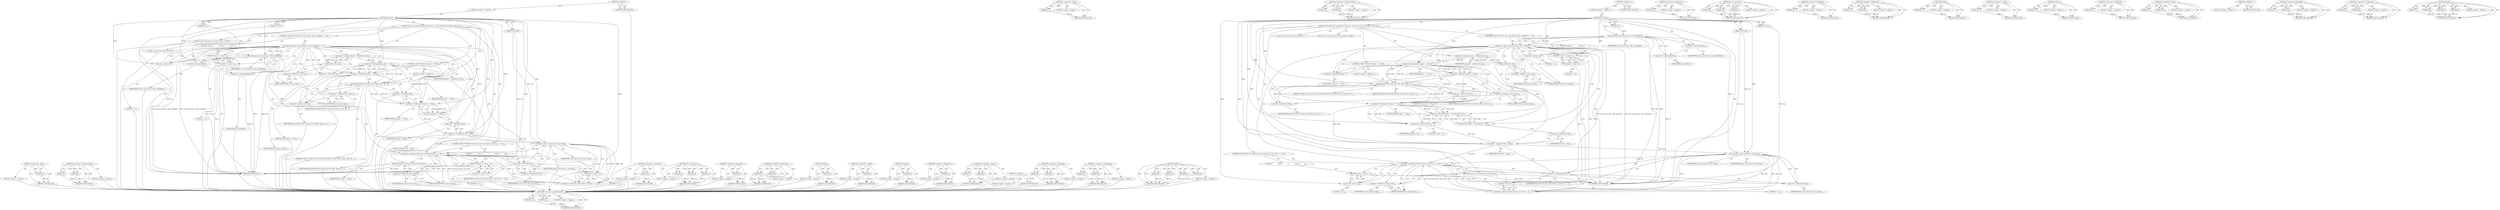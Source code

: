 digraph "printf" {
vulnerable_123 [label=<(METHOD,&lt;operator&gt;.minus)>];
vulnerable_124 [label=<(PARAM,p1)>];
vulnerable_125 [label=<(BLOCK,&lt;empty&gt;,&lt;empty&gt;)>];
vulnerable_126 [label=<(METHOD_RETURN,ANY)>];
vulnerable_145 [label=<(METHOD,&lt;operator&gt;.lessEqualsThan)>];
vulnerable_146 [label=<(PARAM,p1)>];
vulnerable_147 [label=<(PARAM,p2)>];
vulnerable_148 [label=<(BLOCK,&lt;empty&gt;,&lt;empty&gt;)>];
vulnerable_149 [label=<(METHOD_RETURN,ANY)>];
vulnerable_6 [label=<(METHOD,&lt;global&gt;)<SUB>1</SUB>>];
vulnerable_7 [label=<(BLOCK,&lt;empty&gt;,&lt;empty&gt;)<SUB>1</SUB>>];
vulnerable_8 [label=<(METHOD,net_get)<SUB>1</SUB>>];
vulnerable_9 [label=<(PARAM,int s)<SUB>1</SUB>>];
vulnerable_10 [label=<(PARAM,void *arg)<SUB>1</SUB>>];
vulnerable_11 [label=<(PARAM,int *len)<SUB>1</SUB>>];
vulnerable_12 [label=<(BLOCK,{
	struct net_hdr nh;
	int plen;

	if (net_read...,{
	struct net_hdr nh;
	int plen;

	if (net_read...)<SUB>2</SUB>>];
vulnerable_13 [label="<(LOCAL,struct net_hdr nh: net_hdr)<SUB>3</SUB>>"];
vulnerable_14 [label="<(LOCAL,int plen: int)<SUB>4</SUB>>"];
vulnerable_15 [label=<(CONTROL_STRUCTURE,IF,if (net_read_exact(s, &amp;nh, sizeof(nh)) == -1))<SUB>6</SUB>>];
vulnerable_16 [label=<(&lt;operator&gt;.equals,net_read_exact(s, &amp;nh, sizeof(nh)) == -1)<SUB>6</SUB>>];
vulnerable_17 [label=<(net_read_exact,net_read_exact(s, &amp;nh, sizeof(nh)))<SUB>6</SUB>>];
vulnerable_18 [label=<(IDENTIFIER,s,net_read_exact(s, &amp;nh, sizeof(nh)))<SUB>6</SUB>>];
vulnerable_19 [label=<(&lt;operator&gt;.addressOf,&amp;nh)<SUB>6</SUB>>];
vulnerable_20 [label=<(IDENTIFIER,nh,net_read_exact(s, &amp;nh, sizeof(nh)))<SUB>6</SUB>>];
vulnerable_21 [label=<(&lt;operator&gt;.sizeOf,sizeof(nh))<SUB>6</SUB>>];
vulnerable_22 [label=<(IDENTIFIER,nh,sizeof(nh))<SUB>6</SUB>>];
vulnerable_23 [label=<(&lt;operator&gt;.minus,-1)<SUB>6</SUB>>];
vulnerable_24 [label=<(LITERAL,1,-1)<SUB>6</SUB>>];
vulnerable_25 [label=<(BLOCK,{
		return -1;
        },{
		return -1;
        })<SUB>7</SUB>>];
vulnerable_26 [label=<(RETURN,return -1;,return -1;)<SUB>8</SUB>>];
vulnerable_27 [label=<(&lt;operator&gt;.minus,-1)<SUB>8</SUB>>];
vulnerable_28 [label=<(LITERAL,1,-1)<SUB>8</SUB>>];
vulnerable_29 [label=<(&lt;operator&gt;.assignment,plen = ntohl(nh.nh_len))<SUB>11</SUB>>];
vulnerable_30 [label=<(IDENTIFIER,plen,plen = ntohl(nh.nh_len))<SUB>11</SUB>>];
vulnerable_31 [label=<(ntohl,ntohl(nh.nh_len))<SUB>11</SUB>>];
vulnerable_32 [label=<(&lt;operator&gt;.fieldAccess,nh.nh_len)<SUB>11</SUB>>];
vulnerable_33 [label=<(IDENTIFIER,nh,ntohl(nh.nh_len))<SUB>11</SUB>>];
vulnerable_34 [label=<(FIELD_IDENTIFIER,nh_len,nh_len)<SUB>11</SUB>>];
vulnerable_35 [label=<(CONTROL_STRUCTURE,IF,if (!(plen &lt;= *len)))<SUB>12</SUB>>];
vulnerable_36 [label=<(&lt;operator&gt;.logicalNot,!(plen &lt;= *len))<SUB>12</SUB>>];
vulnerable_37 [label=<(&lt;operator&gt;.lessEqualsThan,plen &lt;= *len)<SUB>12</SUB>>];
vulnerable_38 [label=<(IDENTIFIER,plen,plen &lt;= *len)<SUB>12</SUB>>];
vulnerable_39 [label=<(&lt;operator&gt;.indirection,*len)<SUB>12</SUB>>];
vulnerable_40 [label=<(IDENTIFIER,len,plen &lt;= *len)<SUB>12</SUB>>];
vulnerable_41 [label=<(BLOCK,&lt;empty&gt;,&lt;empty&gt;)<SUB>13</SUB>>];
vulnerable_42 [label=<(printf,printf(&quot;PLEN %d type %d len %d\n&quot;,
 			plen, nh...)<SUB>13</SUB>>];
vulnerable_43 [label=<(LITERAL,&quot;PLEN %d type %d len %d\n&quot;,printf(&quot;PLEN %d type %d len %d\n&quot;,
 			plen, nh...)<SUB>13</SUB>>];
vulnerable_44 [label=<(IDENTIFIER,plen,printf(&quot;PLEN %d type %d len %d\n&quot;,
 			plen, nh...)<SUB>14</SUB>>];
vulnerable_45 [label=<(&lt;operator&gt;.fieldAccess,nh.nh_type)<SUB>14</SUB>>];
vulnerable_46 [label=<(IDENTIFIER,nh,printf(&quot;PLEN %d type %d len %d\n&quot;,
 			plen, nh...)<SUB>14</SUB>>];
vulnerable_47 [label=<(FIELD_IDENTIFIER,nh_type,nh_type)<SUB>14</SUB>>];
vulnerable_48 [label=<(&lt;operator&gt;.indirection,*len)<SUB>14</SUB>>];
vulnerable_49 [label=<(IDENTIFIER,len,printf(&quot;PLEN %d type %d len %d\n&quot;,
 			plen, nh...)<SUB>14</SUB>>];
vulnerable_50 [label=<(assert,assert(plen &lt;= *len))<SUB>15</SUB>>];
vulnerable_51 [label=<(&lt;operator&gt;.lessEqualsThan,plen &lt;= *len)<SUB>15</SUB>>];
vulnerable_52 [label=<(IDENTIFIER,plen,plen &lt;= *len)<SUB>15</SUB>>];
vulnerable_53 [label=<(&lt;operator&gt;.indirection,*len)<SUB>15</SUB>>];
vulnerable_54 [label=<(IDENTIFIER,len,plen &lt;= *len)<SUB>15</SUB>>];
vulnerable_55 [label=<(&lt;operator&gt;.assignment,*len = plen)<SUB>17</SUB>>];
vulnerable_56 [label=<(&lt;operator&gt;.indirection,*len)<SUB>17</SUB>>];
vulnerable_57 [label=<(IDENTIFIER,len,*len = plen)<SUB>17</SUB>>];
vulnerable_58 [label=<(IDENTIFIER,plen,*len = plen)<SUB>17</SUB>>];
vulnerable_59 [label=<(CONTROL_STRUCTURE,IF,if ((*len) &amp;&amp; (net_read_exact(s, arg, *len) == -1)))<SUB>18</SUB>>];
vulnerable_60 [label=<(&lt;operator&gt;.logicalAnd,(*len) &amp;&amp; (net_read_exact(s, arg, *len) == -1))<SUB>18</SUB>>];
vulnerable_61 [label=<(&lt;operator&gt;.indirection,*len)<SUB>18</SUB>>];
vulnerable_62 [label=<(IDENTIFIER,len,(*len) &amp;&amp; (net_read_exact(s, arg, *len) == -1))<SUB>18</SUB>>];
vulnerable_63 [label=<(&lt;operator&gt;.equals,net_read_exact(s, arg, *len) == -1)<SUB>18</SUB>>];
vulnerable_64 [label=<(net_read_exact,net_read_exact(s, arg, *len))<SUB>18</SUB>>];
vulnerable_65 [label=<(IDENTIFIER,s,net_read_exact(s, arg, *len))<SUB>18</SUB>>];
vulnerable_66 [label=<(IDENTIFIER,arg,net_read_exact(s, arg, *len))<SUB>18</SUB>>];
vulnerable_67 [label=<(&lt;operator&gt;.indirection,*len)<SUB>18</SUB>>];
vulnerable_68 [label=<(IDENTIFIER,len,net_read_exact(s, arg, *len))<SUB>18</SUB>>];
vulnerable_69 [label=<(&lt;operator&gt;.minus,-1)<SUB>18</SUB>>];
vulnerable_70 [label=<(LITERAL,1,-1)<SUB>18</SUB>>];
vulnerable_71 [label=<(BLOCK,{
            return -1;
        },{
            return -1;
        })<SUB>19</SUB>>];
vulnerable_72 [label=<(RETURN,return -1;,return -1;)<SUB>20</SUB>>];
vulnerable_73 [label=<(&lt;operator&gt;.minus,-1)<SUB>20</SUB>>];
vulnerable_74 [label=<(LITERAL,1,-1)<SUB>20</SUB>>];
vulnerable_75 [label=<(RETURN,return nh.nh_type;,return nh.nh_type;)<SUB>23</SUB>>];
vulnerable_76 [label=<(&lt;operator&gt;.fieldAccess,nh.nh_type)<SUB>23</SUB>>];
vulnerable_77 [label=<(IDENTIFIER,nh,return nh.nh_type;)<SUB>23</SUB>>];
vulnerable_78 [label=<(FIELD_IDENTIFIER,nh_type,nh_type)<SUB>23</SUB>>];
vulnerable_79 [label=<(METHOD_RETURN,int)<SUB>1</SUB>>];
vulnerable_81 [label=<(METHOD_RETURN,ANY)<SUB>1</SUB>>];
vulnerable_150 [label=<(METHOD,&lt;operator&gt;.indirection)>];
vulnerable_151 [label=<(PARAM,p1)>];
vulnerable_152 [label=<(BLOCK,&lt;empty&gt;,&lt;empty&gt;)>];
vulnerable_153 [label=<(METHOD_RETURN,ANY)>];
vulnerable_109 [label=<(METHOD,net_read_exact)>];
vulnerable_110 [label=<(PARAM,p1)>];
vulnerable_111 [label=<(PARAM,p2)>];
vulnerable_112 [label=<(PARAM,p3)>];
vulnerable_113 [label=<(BLOCK,&lt;empty&gt;,&lt;empty&gt;)>];
vulnerable_114 [label=<(METHOD_RETURN,ANY)>];
vulnerable_141 [label=<(METHOD,&lt;operator&gt;.logicalNot)>];
vulnerable_142 [label=<(PARAM,p1)>];
vulnerable_143 [label=<(BLOCK,&lt;empty&gt;,&lt;empty&gt;)>];
vulnerable_144 [label=<(METHOD_RETURN,ANY)>];
vulnerable_136 [label=<(METHOD,&lt;operator&gt;.fieldAccess)>];
vulnerable_137 [label=<(PARAM,p1)>];
vulnerable_138 [label=<(PARAM,p2)>];
vulnerable_139 [label=<(BLOCK,&lt;empty&gt;,&lt;empty&gt;)>];
vulnerable_140 [label=<(METHOD_RETURN,ANY)>];
vulnerable_132 [label=<(METHOD,ntohl)>];
vulnerable_133 [label=<(PARAM,p1)>];
vulnerable_134 [label=<(BLOCK,&lt;empty&gt;,&lt;empty&gt;)>];
vulnerable_135 [label=<(METHOD_RETURN,ANY)>];
vulnerable_119 [label=<(METHOD,&lt;operator&gt;.sizeOf)>];
vulnerable_120 [label=<(PARAM,p1)>];
vulnerable_121 [label=<(BLOCK,&lt;empty&gt;,&lt;empty&gt;)>];
vulnerable_122 [label=<(METHOD_RETURN,ANY)>];
vulnerable_161 [label=<(METHOD,assert)>];
vulnerable_162 [label=<(PARAM,p1)>];
vulnerable_163 [label=<(BLOCK,&lt;empty&gt;,&lt;empty&gt;)>];
vulnerable_164 [label=<(METHOD_RETURN,ANY)>];
vulnerable_115 [label=<(METHOD,&lt;operator&gt;.addressOf)>];
vulnerable_116 [label=<(PARAM,p1)>];
vulnerable_117 [label=<(BLOCK,&lt;empty&gt;,&lt;empty&gt;)>];
vulnerable_118 [label=<(METHOD_RETURN,ANY)>];
vulnerable_104 [label=<(METHOD,&lt;operator&gt;.equals)>];
vulnerable_105 [label=<(PARAM,p1)>];
vulnerable_106 [label=<(PARAM,p2)>];
vulnerable_107 [label=<(BLOCK,&lt;empty&gt;,&lt;empty&gt;)>];
vulnerable_108 [label=<(METHOD_RETURN,ANY)>];
vulnerable_98 [label=<(METHOD,&lt;global&gt;)<SUB>1</SUB>>];
vulnerable_99 [label=<(BLOCK,&lt;empty&gt;,&lt;empty&gt;)>];
vulnerable_100 [label=<(METHOD_RETURN,ANY)>];
vulnerable_165 [label=<(METHOD,&lt;operator&gt;.logicalAnd)>];
vulnerable_166 [label=<(PARAM,p1)>];
vulnerable_167 [label=<(PARAM,p2)>];
vulnerable_168 [label=<(BLOCK,&lt;empty&gt;,&lt;empty&gt;)>];
vulnerable_169 [label=<(METHOD_RETURN,ANY)>];
vulnerable_127 [label=<(METHOD,&lt;operator&gt;.assignment)>];
vulnerable_128 [label=<(PARAM,p1)>];
vulnerable_129 [label=<(PARAM,p2)>];
vulnerable_130 [label=<(BLOCK,&lt;empty&gt;,&lt;empty&gt;)>];
vulnerable_131 [label=<(METHOD_RETURN,ANY)>];
vulnerable_154 [label=<(METHOD,printf)>];
vulnerable_155 [label=<(PARAM,p1)>];
vulnerable_156 [label=<(PARAM,p2)>];
vulnerable_157 [label=<(PARAM,p3)>];
vulnerable_158 [label=<(PARAM,p4)>];
vulnerable_159 [label=<(BLOCK,&lt;empty&gt;,&lt;empty&gt;)>];
vulnerable_160 [label=<(METHOD_RETURN,ANY)>];
fixed_174 [label=<(METHOD,&lt;operator&gt;.greaterThan)>];
fixed_175 [label=<(PARAM,p1)>];
fixed_176 [label=<(PARAM,p2)>];
fixed_177 [label=<(BLOCK,&lt;empty&gt;,&lt;empty&gt;)>];
fixed_178 [label=<(METHOD_RETURN,ANY)>];
fixed_127 [label=<(METHOD,&lt;operator&gt;.minus)>];
fixed_128 [label=<(PARAM,p1)>];
fixed_129 [label=<(BLOCK,&lt;empty&gt;,&lt;empty&gt;)>];
fixed_130 [label=<(METHOD_RETURN,ANY)>];
fixed_149 [label=<(METHOD,&lt;operator&gt;.lessEqualsThan)>];
fixed_150 [label=<(PARAM,p1)>];
fixed_151 [label=<(PARAM,p2)>];
fixed_152 [label=<(BLOCK,&lt;empty&gt;,&lt;empty&gt;)>];
fixed_153 [label=<(METHOD_RETURN,ANY)>];
fixed_6 [label=<(METHOD,&lt;global&gt;)<SUB>1</SUB>>];
fixed_7 [label=<(BLOCK,&lt;empty&gt;,&lt;empty&gt;)<SUB>1</SUB>>];
fixed_8 [label=<(METHOD,net_get)<SUB>1</SUB>>];
fixed_9 [label=<(PARAM,int s)<SUB>1</SUB>>];
fixed_10 [label=<(PARAM,void *arg)<SUB>1</SUB>>];
fixed_11 [label=<(PARAM,int *len)<SUB>1</SUB>>];
fixed_12 [label=<(BLOCK,{
	struct net_hdr nh;
	int plen;

	if (net_read...,{
	struct net_hdr nh;
	int plen;

	if (net_read...)<SUB>2</SUB>>];
fixed_13 [label="<(LOCAL,struct net_hdr nh: net_hdr)<SUB>3</SUB>>"];
fixed_14 [label="<(LOCAL,int plen: int)<SUB>4</SUB>>"];
fixed_15 [label=<(CONTROL_STRUCTURE,IF,if (net_read_exact(s, &amp;nh, sizeof(nh)) == -1))<SUB>6</SUB>>];
fixed_16 [label=<(&lt;operator&gt;.equals,net_read_exact(s, &amp;nh, sizeof(nh)) == -1)<SUB>6</SUB>>];
fixed_17 [label=<(net_read_exact,net_read_exact(s, &amp;nh, sizeof(nh)))<SUB>6</SUB>>];
fixed_18 [label=<(IDENTIFIER,s,net_read_exact(s, &amp;nh, sizeof(nh)))<SUB>6</SUB>>];
fixed_19 [label=<(&lt;operator&gt;.addressOf,&amp;nh)<SUB>6</SUB>>];
fixed_20 [label=<(IDENTIFIER,nh,net_read_exact(s, &amp;nh, sizeof(nh)))<SUB>6</SUB>>];
fixed_21 [label=<(&lt;operator&gt;.sizeOf,sizeof(nh))<SUB>6</SUB>>];
fixed_22 [label=<(IDENTIFIER,nh,sizeof(nh))<SUB>6</SUB>>];
fixed_23 [label=<(&lt;operator&gt;.minus,-1)<SUB>6</SUB>>];
fixed_24 [label=<(LITERAL,1,-1)<SUB>6</SUB>>];
fixed_25 [label=<(BLOCK,{
		return -1;
        },{
		return -1;
        })<SUB>7</SUB>>];
fixed_26 [label=<(RETURN,return -1;,return -1;)<SUB>8</SUB>>];
fixed_27 [label=<(&lt;operator&gt;.minus,-1)<SUB>8</SUB>>];
fixed_28 [label=<(LITERAL,1,-1)<SUB>8</SUB>>];
fixed_29 [label=<(&lt;operator&gt;.assignment,plen = ntohl(nh.nh_len))<SUB>11</SUB>>];
fixed_30 [label=<(IDENTIFIER,plen,plen = ntohl(nh.nh_len))<SUB>11</SUB>>];
fixed_31 [label=<(ntohl,ntohl(nh.nh_len))<SUB>11</SUB>>];
fixed_32 [label=<(&lt;operator&gt;.fieldAccess,nh.nh_len)<SUB>11</SUB>>];
fixed_33 [label=<(IDENTIFIER,nh,ntohl(nh.nh_len))<SUB>11</SUB>>];
fixed_34 [label=<(FIELD_IDENTIFIER,nh_len,nh_len)<SUB>11</SUB>>];
fixed_35 [label=<(CONTROL_STRUCTURE,IF,if (!(plen &lt;= *len)))<SUB>12</SUB>>];
fixed_36 [label=<(&lt;operator&gt;.logicalNot,!(plen &lt;= *len))<SUB>12</SUB>>];
fixed_37 [label=<(&lt;operator&gt;.lessEqualsThan,plen &lt;= *len)<SUB>12</SUB>>];
fixed_38 [label=<(IDENTIFIER,plen,plen &lt;= *len)<SUB>12</SUB>>];
fixed_39 [label=<(&lt;operator&gt;.indirection,*len)<SUB>12</SUB>>];
fixed_40 [label=<(IDENTIFIER,len,plen &lt;= *len)<SUB>12</SUB>>];
fixed_41 [label=<(BLOCK,&lt;empty&gt;,&lt;empty&gt;)<SUB>13</SUB>>];
fixed_42 [label=<(printf,printf(&quot;PLEN %d type %d len %d\n&quot;,
 			plen, nh...)<SUB>13</SUB>>];
fixed_43 [label=<(LITERAL,&quot;PLEN %d type %d len %d\n&quot;,printf(&quot;PLEN %d type %d len %d\n&quot;,
 			plen, nh...)<SUB>13</SUB>>];
fixed_44 [label=<(IDENTIFIER,plen,printf(&quot;PLEN %d type %d len %d\n&quot;,
 			plen, nh...)<SUB>14</SUB>>];
fixed_45 [label=<(&lt;operator&gt;.fieldAccess,nh.nh_type)<SUB>14</SUB>>];
fixed_46 [label=<(IDENTIFIER,nh,printf(&quot;PLEN %d type %d len %d\n&quot;,
 			plen, nh...)<SUB>14</SUB>>];
fixed_47 [label=<(FIELD_IDENTIFIER,nh_type,nh_type)<SUB>14</SUB>>];
fixed_48 [label=<(&lt;operator&gt;.indirection,*len)<SUB>14</SUB>>];
fixed_49 [label=<(IDENTIFIER,len,printf(&quot;PLEN %d type %d len %d\n&quot;,
 			plen, nh...)<SUB>14</SUB>>];
fixed_50 [label=<(assert,assert(plen &lt;= *len &amp;&amp; plen &gt; 0))<SUB>15</SUB>>];
fixed_51 [label=<(&lt;operator&gt;.logicalAnd,plen &lt;= *len &amp;&amp; plen &gt; 0)<SUB>15</SUB>>];
fixed_52 [label=<(&lt;operator&gt;.lessEqualsThan,plen &lt;= *len)<SUB>15</SUB>>];
fixed_53 [label=<(IDENTIFIER,plen,plen &lt;= *len)<SUB>15</SUB>>];
fixed_54 [label=<(&lt;operator&gt;.indirection,*len)<SUB>15</SUB>>];
fixed_55 [label=<(IDENTIFIER,len,plen &lt;= *len)<SUB>15</SUB>>];
fixed_56 [label=<(&lt;operator&gt;.greaterThan,plen &gt; 0)<SUB>15</SUB>>];
fixed_57 [label=<(IDENTIFIER,plen,plen &gt; 0)<SUB>15</SUB>>];
fixed_58 [label=<(LITERAL,0,plen &gt; 0)<SUB>15</SUB>>];
fixed_59 [label=<(&lt;operator&gt;.assignment,*len = plen)<SUB>17</SUB>>];
fixed_60 [label=<(&lt;operator&gt;.indirection,*len)<SUB>17</SUB>>];
fixed_61 [label=<(IDENTIFIER,len,*len = plen)<SUB>17</SUB>>];
fixed_62 [label=<(IDENTIFIER,plen,*len = plen)<SUB>17</SUB>>];
fixed_63 [label=<(CONTROL_STRUCTURE,IF,if ((*len) &amp;&amp; (net_read_exact(s, arg, *len) == -1)))<SUB>18</SUB>>];
fixed_64 [label=<(&lt;operator&gt;.logicalAnd,(*len) &amp;&amp; (net_read_exact(s, arg, *len) == -1))<SUB>18</SUB>>];
fixed_65 [label=<(&lt;operator&gt;.indirection,*len)<SUB>18</SUB>>];
fixed_66 [label=<(IDENTIFIER,len,(*len) &amp;&amp; (net_read_exact(s, arg, *len) == -1))<SUB>18</SUB>>];
fixed_67 [label=<(&lt;operator&gt;.equals,net_read_exact(s, arg, *len) == -1)<SUB>18</SUB>>];
fixed_68 [label=<(net_read_exact,net_read_exact(s, arg, *len))<SUB>18</SUB>>];
fixed_69 [label=<(IDENTIFIER,s,net_read_exact(s, arg, *len))<SUB>18</SUB>>];
fixed_70 [label=<(IDENTIFIER,arg,net_read_exact(s, arg, *len))<SUB>18</SUB>>];
fixed_71 [label=<(&lt;operator&gt;.indirection,*len)<SUB>18</SUB>>];
fixed_72 [label=<(IDENTIFIER,len,net_read_exact(s, arg, *len))<SUB>18</SUB>>];
fixed_73 [label=<(&lt;operator&gt;.minus,-1)<SUB>18</SUB>>];
fixed_74 [label=<(LITERAL,1,-1)<SUB>18</SUB>>];
fixed_75 [label=<(BLOCK,{
            return -1;
        },{
            return -1;
        })<SUB>19</SUB>>];
fixed_76 [label=<(RETURN,return -1;,return -1;)<SUB>20</SUB>>];
fixed_77 [label=<(&lt;operator&gt;.minus,-1)<SUB>20</SUB>>];
fixed_78 [label=<(LITERAL,1,-1)<SUB>20</SUB>>];
fixed_79 [label=<(RETURN,return nh.nh_type;,return nh.nh_type;)<SUB>23</SUB>>];
fixed_80 [label=<(&lt;operator&gt;.fieldAccess,nh.nh_type)<SUB>23</SUB>>];
fixed_81 [label=<(IDENTIFIER,nh,return nh.nh_type;)<SUB>23</SUB>>];
fixed_82 [label=<(FIELD_IDENTIFIER,nh_type,nh_type)<SUB>23</SUB>>];
fixed_83 [label=<(METHOD_RETURN,int)<SUB>1</SUB>>];
fixed_85 [label=<(METHOD_RETURN,ANY)<SUB>1</SUB>>];
fixed_154 [label=<(METHOD,&lt;operator&gt;.indirection)>];
fixed_155 [label=<(PARAM,p1)>];
fixed_156 [label=<(BLOCK,&lt;empty&gt;,&lt;empty&gt;)>];
fixed_157 [label=<(METHOD_RETURN,ANY)>];
fixed_113 [label=<(METHOD,net_read_exact)>];
fixed_114 [label=<(PARAM,p1)>];
fixed_115 [label=<(PARAM,p2)>];
fixed_116 [label=<(PARAM,p3)>];
fixed_117 [label=<(BLOCK,&lt;empty&gt;,&lt;empty&gt;)>];
fixed_118 [label=<(METHOD_RETURN,ANY)>];
fixed_145 [label=<(METHOD,&lt;operator&gt;.logicalNot)>];
fixed_146 [label=<(PARAM,p1)>];
fixed_147 [label=<(BLOCK,&lt;empty&gt;,&lt;empty&gt;)>];
fixed_148 [label=<(METHOD_RETURN,ANY)>];
fixed_140 [label=<(METHOD,&lt;operator&gt;.fieldAccess)>];
fixed_141 [label=<(PARAM,p1)>];
fixed_142 [label=<(PARAM,p2)>];
fixed_143 [label=<(BLOCK,&lt;empty&gt;,&lt;empty&gt;)>];
fixed_144 [label=<(METHOD_RETURN,ANY)>];
fixed_136 [label=<(METHOD,ntohl)>];
fixed_137 [label=<(PARAM,p1)>];
fixed_138 [label=<(BLOCK,&lt;empty&gt;,&lt;empty&gt;)>];
fixed_139 [label=<(METHOD_RETURN,ANY)>];
fixed_123 [label=<(METHOD,&lt;operator&gt;.sizeOf)>];
fixed_124 [label=<(PARAM,p1)>];
fixed_125 [label=<(BLOCK,&lt;empty&gt;,&lt;empty&gt;)>];
fixed_126 [label=<(METHOD_RETURN,ANY)>];
fixed_165 [label=<(METHOD,assert)>];
fixed_166 [label=<(PARAM,p1)>];
fixed_167 [label=<(BLOCK,&lt;empty&gt;,&lt;empty&gt;)>];
fixed_168 [label=<(METHOD_RETURN,ANY)>];
fixed_119 [label=<(METHOD,&lt;operator&gt;.addressOf)>];
fixed_120 [label=<(PARAM,p1)>];
fixed_121 [label=<(BLOCK,&lt;empty&gt;,&lt;empty&gt;)>];
fixed_122 [label=<(METHOD_RETURN,ANY)>];
fixed_108 [label=<(METHOD,&lt;operator&gt;.equals)>];
fixed_109 [label=<(PARAM,p1)>];
fixed_110 [label=<(PARAM,p2)>];
fixed_111 [label=<(BLOCK,&lt;empty&gt;,&lt;empty&gt;)>];
fixed_112 [label=<(METHOD_RETURN,ANY)>];
fixed_102 [label=<(METHOD,&lt;global&gt;)<SUB>1</SUB>>];
fixed_103 [label=<(BLOCK,&lt;empty&gt;,&lt;empty&gt;)>];
fixed_104 [label=<(METHOD_RETURN,ANY)>];
fixed_169 [label=<(METHOD,&lt;operator&gt;.logicalAnd)>];
fixed_170 [label=<(PARAM,p1)>];
fixed_171 [label=<(PARAM,p2)>];
fixed_172 [label=<(BLOCK,&lt;empty&gt;,&lt;empty&gt;)>];
fixed_173 [label=<(METHOD_RETURN,ANY)>];
fixed_131 [label=<(METHOD,&lt;operator&gt;.assignment)>];
fixed_132 [label=<(PARAM,p1)>];
fixed_133 [label=<(PARAM,p2)>];
fixed_134 [label=<(BLOCK,&lt;empty&gt;,&lt;empty&gt;)>];
fixed_135 [label=<(METHOD_RETURN,ANY)>];
fixed_158 [label=<(METHOD,printf)>];
fixed_159 [label=<(PARAM,p1)>];
fixed_160 [label=<(PARAM,p2)>];
fixed_161 [label=<(PARAM,p3)>];
fixed_162 [label=<(PARAM,p4)>];
fixed_163 [label=<(BLOCK,&lt;empty&gt;,&lt;empty&gt;)>];
fixed_164 [label=<(METHOD_RETURN,ANY)>];
vulnerable_123 -> vulnerable_124  [key=0, label="AST: "];
vulnerable_123 -> vulnerable_124  [key=1, label="DDG: "];
vulnerable_123 -> vulnerable_125  [key=0, label="AST: "];
vulnerable_123 -> vulnerable_126  [key=0, label="AST: "];
vulnerable_123 -> vulnerable_126  [key=1, label="CFG: "];
vulnerable_124 -> vulnerable_126  [key=0, label="DDG: p1"];
vulnerable_125 -> fixed_174  [key=0];
vulnerable_126 -> fixed_174  [key=0];
vulnerable_145 -> vulnerable_146  [key=0, label="AST: "];
vulnerable_145 -> vulnerable_146  [key=1, label="DDG: "];
vulnerable_145 -> vulnerable_148  [key=0, label="AST: "];
vulnerable_145 -> vulnerable_147  [key=0, label="AST: "];
vulnerable_145 -> vulnerable_147  [key=1, label="DDG: "];
vulnerable_145 -> vulnerable_149  [key=0, label="AST: "];
vulnerable_145 -> vulnerable_149  [key=1, label="CFG: "];
vulnerable_146 -> vulnerable_149  [key=0, label="DDG: p1"];
vulnerable_147 -> vulnerable_149  [key=0, label="DDG: p2"];
vulnerable_148 -> fixed_174  [key=0];
vulnerable_149 -> fixed_174  [key=0];
vulnerable_6 -> vulnerable_7  [key=0, label="AST: "];
vulnerable_6 -> vulnerable_81  [key=0, label="AST: "];
vulnerable_6 -> vulnerable_81  [key=1, label="CFG: "];
vulnerable_7 -> vulnerable_8  [key=0, label="AST: "];
vulnerable_8 -> vulnerable_9  [key=0, label="AST: "];
vulnerable_8 -> vulnerable_9  [key=1, label="DDG: "];
vulnerable_8 -> vulnerable_10  [key=0, label="AST: "];
vulnerable_8 -> vulnerable_10  [key=1, label="DDG: "];
vulnerable_8 -> vulnerable_11  [key=0, label="AST: "];
vulnerable_8 -> vulnerable_11  [key=1, label="DDG: "];
vulnerable_8 -> vulnerable_12  [key=0, label="AST: "];
vulnerable_8 -> vulnerable_79  [key=0, label="AST: "];
vulnerable_8 -> vulnerable_19  [key=0, label="CFG: "];
vulnerable_8 -> vulnerable_55  [key=0, label="DDG: "];
vulnerable_8 -> vulnerable_51  [key=0, label="DDG: "];
vulnerable_8 -> vulnerable_17  [key=0, label="DDG: "];
vulnerable_8 -> vulnerable_23  [key=0, label="DDG: "];
vulnerable_8 -> vulnerable_37  [key=0, label="DDG: "];
vulnerable_8 -> vulnerable_42  [key=0, label="DDG: "];
vulnerable_8 -> vulnerable_27  [key=0, label="DDG: "];
vulnerable_8 -> vulnerable_64  [key=0, label="DDG: "];
vulnerable_8 -> vulnerable_69  [key=0, label="DDG: "];
vulnerable_8 -> vulnerable_73  [key=0, label="DDG: "];
vulnerable_9 -> vulnerable_17  [key=0, label="DDG: s"];
vulnerable_10 -> vulnerable_79  [key=0, label="DDG: arg"];
vulnerable_10 -> vulnerable_64  [key=0, label="DDG: arg"];
vulnerable_11 -> vulnerable_79  [key=0, label="DDG: len"];
vulnerable_12 -> vulnerable_13  [key=0, label="AST: "];
vulnerable_12 -> vulnerable_14  [key=0, label="AST: "];
vulnerable_12 -> vulnerable_15  [key=0, label="AST: "];
vulnerable_12 -> vulnerable_29  [key=0, label="AST: "];
vulnerable_12 -> vulnerable_35  [key=0, label="AST: "];
vulnerable_12 -> vulnerable_50  [key=0, label="AST: "];
vulnerable_12 -> vulnerable_55  [key=0, label="AST: "];
vulnerable_12 -> vulnerable_59  [key=0, label="AST: "];
vulnerable_12 -> vulnerable_75  [key=0, label="AST: "];
vulnerable_13 -> fixed_174  [key=0];
vulnerable_14 -> fixed_174  [key=0];
vulnerable_15 -> vulnerable_16  [key=0, label="AST: "];
vulnerable_15 -> vulnerable_25  [key=0, label="AST: "];
vulnerable_16 -> vulnerable_17  [key=0, label="AST: "];
vulnerable_16 -> vulnerable_23  [key=0, label="AST: "];
vulnerable_16 -> vulnerable_27  [key=0, label="CFG: "];
vulnerable_16 -> vulnerable_27  [key=1, label="CDG: "];
vulnerable_16 -> vulnerable_34  [key=0, label="CFG: "];
vulnerable_16 -> vulnerable_34  [key=1, label="CDG: "];
vulnerable_16 -> vulnerable_79  [key=0, label="DDG: net_read_exact(s, &amp;nh, sizeof(nh))"];
vulnerable_16 -> vulnerable_79  [key=1, label="DDG: net_read_exact(s, &amp;nh, sizeof(nh)) == -1"];
vulnerable_16 -> vulnerable_32  [key=0, label="CDG: "];
vulnerable_16 -> vulnerable_60  [key=0, label="CDG: "];
vulnerable_16 -> vulnerable_26  [key=0, label="CDG: "];
vulnerable_16 -> vulnerable_51  [key=0, label="CDG: "];
vulnerable_16 -> vulnerable_37  [key=0, label="CDG: "];
vulnerable_16 -> vulnerable_56  [key=0, label="CDG: "];
vulnerable_16 -> vulnerable_29  [key=0, label="CDG: "];
vulnerable_16 -> vulnerable_50  [key=0, label="CDG: "];
vulnerable_16 -> vulnerable_61  [key=0, label="CDG: "];
vulnerable_16 -> vulnerable_36  [key=0, label="CDG: "];
vulnerable_16 -> vulnerable_53  [key=0, label="CDG: "];
vulnerable_16 -> vulnerable_55  [key=0, label="CDG: "];
vulnerable_16 -> vulnerable_39  [key=0, label="CDG: "];
vulnerable_16 -> vulnerable_31  [key=0, label="CDG: "];
vulnerable_17 -> vulnerable_18  [key=0, label="AST: "];
vulnerable_17 -> vulnerable_19  [key=0, label="AST: "];
vulnerable_17 -> vulnerable_21  [key=0, label="AST: "];
vulnerable_17 -> vulnerable_23  [key=0, label="CFG: "];
vulnerable_17 -> vulnerable_79  [key=0, label="DDG: s"];
vulnerable_17 -> vulnerable_79  [key=1, label="DDG: &amp;nh"];
vulnerable_17 -> vulnerable_16  [key=0, label="DDG: s"];
vulnerable_17 -> vulnerable_16  [key=1, label="DDG: &amp;nh"];
vulnerable_17 -> vulnerable_64  [key=0, label="DDG: s"];
vulnerable_18 -> fixed_174  [key=0];
vulnerable_19 -> vulnerable_20  [key=0, label="AST: "];
vulnerable_19 -> vulnerable_21  [key=0, label="CFG: "];
vulnerable_20 -> fixed_174  [key=0];
vulnerable_21 -> vulnerable_22  [key=0, label="AST: "];
vulnerable_21 -> vulnerable_17  [key=0, label="CFG: "];
vulnerable_21 -> vulnerable_79  [key=0, label="DDG: nh"];
vulnerable_22 -> fixed_174  [key=0];
vulnerable_23 -> vulnerable_24  [key=0, label="AST: "];
vulnerable_23 -> vulnerable_16  [key=0, label="CFG: "];
vulnerable_23 -> vulnerable_16  [key=1, label="DDG: 1"];
vulnerable_24 -> fixed_174  [key=0];
vulnerable_25 -> vulnerable_26  [key=0, label="AST: "];
vulnerable_26 -> vulnerable_27  [key=0, label="AST: "];
vulnerable_26 -> vulnerable_79  [key=0, label="CFG: "];
vulnerable_26 -> vulnerable_79  [key=1, label="DDG: &lt;RET&gt;"];
vulnerable_27 -> vulnerable_28  [key=0, label="AST: "];
vulnerable_27 -> vulnerable_26  [key=0, label="CFG: "];
vulnerable_27 -> vulnerable_26  [key=1, label="DDG: -1"];
vulnerable_27 -> vulnerable_79  [key=0, label="DDG: -1"];
vulnerable_28 -> fixed_174  [key=0];
vulnerable_29 -> vulnerable_30  [key=0, label="AST: "];
vulnerable_29 -> vulnerable_31  [key=0, label="AST: "];
vulnerable_29 -> vulnerable_39  [key=0, label="CFG: "];
vulnerable_29 -> vulnerable_37  [key=0, label="DDG: plen"];
vulnerable_30 -> fixed_174  [key=0];
vulnerable_31 -> vulnerable_32  [key=0, label="AST: "];
vulnerable_31 -> vulnerable_29  [key=0, label="CFG: "];
vulnerable_31 -> vulnerable_29  [key=1, label="DDG: nh.nh_len"];
vulnerable_32 -> vulnerable_33  [key=0, label="AST: "];
vulnerable_32 -> vulnerable_34  [key=0, label="AST: "];
vulnerable_32 -> vulnerable_31  [key=0, label="CFG: "];
vulnerable_33 -> fixed_174  [key=0];
vulnerable_34 -> vulnerable_32  [key=0, label="CFG: "];
vulnerable_35 -> vulnerable_36  [key=0, label="AST: "];
vulnerable_35 -> vulnerable_41  [key=0, label="AST: "];
vulnerable_36 -> vulnerable_37  [key=0, label="AST: "];
vulnerable_36 -> vulnerable_47  [key=0, label="CFG: "];
vulnerable_36 -> vulnerable_47  [key=1, label="CDG: "];
vulnerable_36 -> vulnerable_53  [key=0, label="CFG: "];
vulnerable_36 -> vulnerable_48  [key=0, label="CDG: "];
vulnerable_36 -> vulnerable_42  [key=0, label="CDG: "];
vulnerable_36 -> vulnerable_45  [key=0, label="CDG: "];
vulnerable_37 -> vulnerable_38  [key=0, label="AST: "];
vulnerable_37 -> vulnerable_39  [key=0, label="AST: "];
vulnerable_37 -> vulnerable_36  [key=0, label="CFG: "];
vulnerable_37 -> vulnerable_36  [key=1, label="DDG: plen"];
vulnerable_37 -> vulnerable_36  [key=2, label="DDG: *len"];
vulnerable_37 -> vulnerable_51  [key=0, label="DDG: plen"];
vulnerable_37 -> vulnerable_51  [key=1, label="DDG: *len"];
vulnerable_37 -> vulnerable_42  [key=0, label="DDG: plen"];
vulnerable_37 -> vulnerable_42  [key=1, label="DDG: *len"];
vulnerable_38 -> fixed_174  [key=0];
vulnerable_39 -> vulnerable_40  [key=0, label="AST: "];
vulnerable_39 -> vulnerable_37  [key=0, label="CFG: "];
vulnerable_40 -> fixed_174  [key=0];
vulnerable_41 -> vulnerable_42  [key=0, label="AST: "];
vulnerable_42 -> vulnerable_43  [key=0, label="AST: "];
vulnerable_42 -> vulnerable_44  [key=0, label="AST: "];
vulnerable_42 -> vulnerable_45  [key=0, label="AST: "];
vulnerable_42 -> vulnerable_48  [key=0, label="AST: "];
vulnerable_42 -> vulnerable_53  [key=0, label="CFG: "];
vulnerable_42 -> vulnerable_51  [key=0, label="DDG: plen"];
vulnerable_42 -> vulnerable_51  [key=1, label="DDG: *len"];
vulnerable_43 -> fixed_174  [key=0];
vulnerable_44 -> fixed_174  [key=0];
vulnerable_45 -> vulnerable_46  [key=0, label="AST: "];
vulnerable_45 -> vulnerable_47  [key=0, label="AST: "];
vulnerable_45 -> vulnerable_48  [key=0, label="CFG: "];
vulnerable_46 -> fixed_174  [key=0];
vulnerable_47 -> vulnerable_45  [key=0, label="CFG: "];
vulnerable_48 -> vulnerable_49  [key=0, label="AST: "];
vulnerable_48 -> vulnerable_42  [key=0, label="CFG: "];
vulnerable_49 -> fixed_174  [key=0];
vulnerable_50 -> vulnerable_51  [key=0, label="AST: "];
vulnerable_50 -> vulnerable_56  [key=0, label="CFG: "];
vulnerable_51 -> vulnerable_52  [key=0, label="AST: "];
vulnerable_51 -> vulnerable_53  [key=0, label="AST: "];
vulnerable_51 -> vulnerable_50  [key=0, label="CFG: "];
vulnerable_51 -> vulnerable_50  [key=1, label="DDG: plen"];
vulnerable_51 -> vulnerable_50  [key=2, label="DDG: *len"];
vulnerable_51 -> vulnerable_55  [key=0, label="DDG: plen"];
vulnerable_52 -> fixed_174  [key=0];
vulnerable_53 -> vulnerable_54  [key=0, label="AST: "];
vulnerable_53 -> vulnerable_51  [key=0, label="CFG: "];
vulnerable_54 -> fixed_174  [key=0];
vulnerable_55 -> vulnerable_56  [key=0, label="AST: "];
vulnerable_55 -> vulnerable_58  [key=0, label="AST: "];
vulnerable_55 -> vulnerable_61  [key=0, label="CFG: "];
vulnerable_55 -> vulnerable_60  [key=0, label="DDG: *len"];
vulnerable_55 -> vulnerable_64  [key=0, label="DDG: *len"];
vulnerable_56 -> vulnerable_57  [key=0, label="AST: "];
vulnerable_56 -> vulnerable_55  [key=0, label="CFG: "];
vulnerable_57 -> fixed_174  [key=0];
vulnerable_58 -> fixed_174  [key=0];
vulnerable_59 -> vulnerable_60  [key=0, label="AST: "];
vulnerable_59 -> vulnerable_71  [key=0, label="AST: "];
vulnerable_60 -> vulnerable_61  [key=0, label="AST: "];
vulnerable_60 -> vulnerable_63  [key=0, label="AST: "];
vulnerable_60 -> vulnerable_73  [key=0, label="CFG: "];
vulnerable_60 -> vulnerable_73  [key=1, label="CDG: "];
vulnerable_60 -> vulnerable_78  [key=0, label="CFG: "];
vulnerable_60 -> vulnerable_78  [key=1, label="CDG: "];
vulnerable_60 -> vulnerable_75  [key=0, label="CDG: "];
vulnerable_60 -> vulnerable_72  [key=0, label="CDG: "];
vulnerable_60 -> vulnerable_76  [key=0, label="CDG: "];
vulnerable_61 -> vulnerable_62  [key=0, label="AST: "];
vulnerable_61 -> vulnerable_60  [key=0, label="CFG: "];
vulnerable_61 -> vulnerable_67  [key=0, label="CFG: "];
vulnerable_61 -> vulnerable_67  [key=1, label="CDG: "];
vulnerable_61 -> vulnerable_64  [key=0, label="CDG: "];
vulnerable_61 -> vulnerable_69  [key=0, label="CDG: "];
vulnerable_61 -> vulnerable_63  [key=0, label="CDG: "];
vulnerable_62 -> fixed_174  [key=0];
vulnerable_63 -> vulnerable_64  [key=0, label="AST: "];
vulnerable_63 -> vulnerable_69  [key=0, label="AST: "];
vulnerable_63 -> vulnerable_60  [key=0, label="CFG: "];
vulnerable_63 -> vulnerable_60  [key=1, label="DDG: net_read_exact(s, arg, *len)"];
vulnerable_63 -> vulnerable_60  [key=2, label="DDG: -1"];
vulnerable_64 -> vulnerable_65  [key=0, label="AST: "];
vulnerable_64 -> vulnerable_66  [key=0, label="AST: "];
vulnerable_64 -> vulnerable_67  [key=0, label="AST: "];
vulnerable_64 -> vulnerable_69  [key=0, label="CFG: "];
vulnerable_64 -> vulnerable_60  [key=0, label="DDG: *len"];
vulnerable_64 -> vulnerable_63  [key=0, label="DDG: s"];
vulnerable_64 -> vulnerable_63  [key=1, label="DDG: arg"];
vulnerable_64 -> vulnerable_63  [key=2, label="DDG: *len"];
vulnerable_65 -> fixed_174  [key=0];
vulnerable_66 -> fixed_174  [key=0];
vulnerable_67 -> vulnerable_68  [key=0, label="AST: "];
vulnerable_67 -> vulnerable_64  [key=0, label="CFG: "];
vulnerable_68 -> fixed_174  [key=0];
vulnerable_69 -> vulnerable_70  [key=0, label="AST: "];
vulnerable_69 -> vulnerable_63  [key=0, label="CFG: "];
vulnerable_69 -> vulnerable_63  [key=1, label="DDG: 1"];
vulnerable_70 -> fixed_174  [key=0];
vulnerable_71 -> vulnerable_72  [key=0, label="AST: "];
vulnerable_72 -> vulnerable_73  [key=0, label="AST: "];
vulnerable_72 -> vulnerable_79  [key=0, label="CFG: "];
vulnerable_72 -> vulnerable_79  [key=1, label="DDG: &lt;RET&gt;"];
vulnerable_73 -> vulnerable_74  [key=0, label="AST: "];
vulnerable_73 -> vulnerable_72  [key=0, label="CFG: "];
vulnerable_73 -> vulnerable_72  [key=1, label="DDG: -1"];
vulnerable_74 -> fixed_174  [key=0];
vulnerable_75 -> vulnerable_76  [key=0, label="AST: "];
vulnerable_75 -> vulnerable_79  [key=0, label="CFG: "];
vulnerable_75 -> vulnerable_79  [key=1, label="DDG: &lt;RET&gt;"];
vulnerable_76 -> vulnerable_77  [key=0, label="AST: "];
vulnerable_76 -> vulnerable_78  [key=0, label="AST: "];
vulnerable_76 -> vulnerable_75  [key=0, label="CFG: "];
vulnerable_77 -> fixed_174  [key=0];
vulnerable_78 -> vulnerable_76  [key=0, label="CFG: "];
vulnerable_79 -> fixed_174  [key=0];
vulnerable_81 -> fixed_174  [key=0];
vulnerable_150 -> vulnerable_151  [key=0, label="AST: "];
vulnerable_150 -> vulnerable_151  [key=1, label="DDG: "];
vulnerable_150 -> vulnerable_152  [key=0, label="AST: "];
vulnerable_150 -> vulnerable_153  [key=0, label="AST: "];
vulnerable_150 -> vulnerable_153  [key=1, label="CFG: "];
vulnerable_151 -> vulnerable_153  [key=0, label="DDG: p1"];
vulnerable_152 -> fixed_174  [key=0];
vulnerable_153 -> fixed_174  [key=0];
vulnerable_109 -> vulnerable_110  [key=0, label="AST: "];
vulnerable_109 -> vulnerable_110  [key=1, label="DDG: "];
vulnerable_109 -> vulnerable_113  [key=0, label="AST: "];
vulnerable_109 -> vulnerable_111  [key=0, label="AST: "];
vulnerable_109 -> vulnerable_111  [key=1, label="DDG: "];
vulnerable_109 -> vulnerable_114  [key=0, label="AST: "];
vulnerable_109 -> vulnerable_114  [key=1, label="CFG: "];
vulnerable_109 -> vulnerable_112  [key=0, label="AST: "];
vulnerable_109 -> vulnerable_112  [key=1, label="DDG: "];
vulnerable_110 -> vulnerable_114  [key=0, label="DDG: p1"];
vulnerable_111 -> vulnerable_114  [key=0, label="DDG: p2"];
vulnerable_112 -> vulnerable_114  [key=0, label="DDG: p3"];
vulnerable_113 -> fixed_174  [key=0];
vulnerable_114 -> fixed_174  [key=0];
vulnerable_141 -> vulnerable_142  [key=0, label="AST: "];
vulnerable_141 -> vulnerable_142  [key=1, label="DDG: "];
vulnerable_141 -> vulnerable_143  [key=0, label="AST: "];
vulnerable_141 -> vulnerable_144  [key=0, label="AST: "];
vulnerable_141 -> vulnerable_144  [key=1, label="CFG: "];
vulnerable_142 -> vulnerable_144  [key=0, label="DDG: p1"];
vulnerable_143 -> fixed_174  [key=0];
vulnerable_144 -> fixed_174  [key=0];
vulnerable_136 -> vulnerable_137  [key=0, label="AST: "];
vulnerable_136 -> vulnerable_137  [key=1, label="DDG: "];
vulnerable_136 -> vulnerable_139  [key=0, label="AST: "];
vulnerable_136 -> vulnerable_138  [key=0, label="AST: "];
vulnerable_136 -> vulnerable_138  [key=1, label="DDG: "];
vulnerable_136 -> vulnerable_140  [key=0, label="AST: "];
vulnerable_136 -> vulnerable_140  [key=1, label="CFG: "];
vulnerable_137 -> vulnerable_140  [key=0, label="DDG: p1"];
vulnerable_138 -> vulnerable_140  [key=0, label="DDG: p2"];
vulnerable_139 -> fixed_174  [key=0];
vulnerable_140 -> fixed_174  [key=0];
vulnerable_132 -> vulnerable_133  [key=0, label="AST: "];
vulnerable_132 -> vulnerable_133  [key=1, label="DDG: "];
vulnerable_132 -> vulnerable_134  [key=0, label="AST: "];
vulnerable_132 -> vulnerable_135  [key=0, label="AST: "];
vulnerable_132 -> vulnerable_135  [key=1, label="CFG: "];
vulnerable_133 -> vulnerable_135  [key=0, label="DDG: p1"];
vulnerable_134 -> fixed_174  [key=0];
vulnerable_135 -> fixed_174  [key=0];
vulnerable_119 -> vulnerable_120  [key=0, label="AST: "];
vulnerable_119 -> vulnerable_120  [key=1, label="DDG: "];
vulnerable_119 -> vulnerable_121  [key=0, label="AST: "];
vulnerable_119 -> vulnerable_122  [key=0, label="AST: "];
vulnerable_119 -> vulnerable_122  [key=1, label="CFG: "];
vulnerable_120 -> vulnerable_122  [key=0, label="DDG: p1"];
vulnerable_121 -> fixed_174  [key=0];
vulnerable_122 -> fixed_174  [key=0];
vulnerable_161 -> vulnerable_162  [key=0, label="AST: "];
vulnerable_161 -> vulnerable_162  [key=1, label="DDG: "];
vulnerable_161 -> vulnerable_163  [key=0, label="AST: "];
vulnerable_161 -> vulnerable_164  [key=0, label="AST: "];
vulnerable_161 -> vulnerable_164  [key=1, label="CFG: "];
vulnerable_162 -> vulnerable_164  [key=0, label="DDG: p1"];
vulnerable_163 -> fixed_174  [key=0];
vulnerable_164 -> fixed_174  [key=0];
vulnerable_115 -> vulnerable_116  [key=0, label="AST: "];
vulnerable_115 -> vulnerable_116  [key=1, label="DDG: "];
vulnerable_115 -> vulnerable_117  [key=0, label="AST: "];
vulnerable_115 -> vulnerable_118  [key=0, label="AST: "];
vulnerable_115 -> vulnerable_118  [key=1, label="CFG: "];
vulnerable_116 -> vulnerable_118  [key=0, label="DDG: p1"];
vulnerable_117 -> fixed_174  [key=0];
vulnerable_118 -> fixed_174  [key=0];
vulnerable_104 -> vulnerable_105  [key=0, label="AST: "];
vulnerable_104 -> vulnerable_105  [key=1, label="DDG: "];
vulnerable_104 -> vulnerable_107  [key=0, label="AST: "];
vulnerable_104 -> vulnerable_106  [key=0, label="AST: "];
vulnerable_104 -> vulnerable_106  [key=1, label="DDG: "];
vulnerable_104 -> vulnerable_108  [key=0, label="AST: "];
vulnerable_104 -> vulnerable_108  [key=1, label="CFG: "];
vulnerable_105 -> vulnerable_108  [key=0, label="DDG: p1"];
vulnerable_106 -> vulnerable_108  [key=0, label="DDG: p2"];
vulnerable_107 -> fixed_174  [key=0];
vulnerable_108 -> fixed_174  [key=0];
vulnerable_98 -> vulnerable_99  [key=0, label="AST: "];
vulnerable_98 -> vulnerable_100  [key=0, label="AST: "];
vulnerable_98 -> vulnerable_100  [key=1, label="CFG: "];
vulnerable_99 -> fixed_174  [key=0];
vulnerable_100 -> fixed_174  [key=0];
vulnerable_165 -> vulnerable_166  [key=0, label="AST: "];
vulnerable_165 -> vulnerable_166  [key=1, label="DDG: "];
vulnerable_165 -> vulnerable_168  [key=0, label="AST: "];
vulnerable_165 -> vulnerable_167  [key=0, label="AST: "];
vulnerable_165 -> vulnerable_167  [key=1, label="DDG: "];
vulnerable_165 -> vulnerable_169  [key=0, label="AST: "];
vulnerable_165 -> vulnerable_169  [key=1, label="CFG: "];
vulnerable_166 -> vulnerable_169  [key=0, label="DDG: p1"];
vulnerable_167 -> vulnerable_169  [key=0, label="DDG: p2"];
vulnerable_168 -> fixed_174  [key=0];
vulnerable_169 -> fixed_174  [key=0];
vulnerable_127 -> vulnerable_128  [key=0, label="AST: "];
vulnerable_127 -> vulnerable_128  [key=1, label="DDG: "];
vulnerable_127 -> vulnerable_130  [key=0, label="AST: "];
vulnerable_127 -> vulnerable_129  [key=0, label="AST: "];
vulnerable_127 -> vulnerable_129  [key=1, label="DDG: "];
vulnerable_127 -> vulnerable_131  [key=0, label="AST: "];
vulnerable_127 -> vulnerable_131  [key=1, label="CFG: "];
vulnerable_128 -> vulnerable_131  [key=0, label="DDG: p1"];
vulnerable_129 -> vulnerable_131  [key=0, label="DDG: p2"];
vulnerable_130 -> fixed_174  [key=0];
vulnerable_131 -> fixed_174  [key=0];
vulnerable_154 -> vulnerable_155  [key=0, label="AST: "];
vulnerable_154 -> vulnerable_155  [key=1, label="DDG: "];
vulnerable_154 -> vulnerable_159  [key=0, label="AST: "];
vulnerable_154 -> vulnerable_156  [key=0, label="AST: "];
vulnerable_154 -> vulnerable_156  [key=1, label="DDG: "];
vulnerable_154 -> vulnerable_160  [key=0, label="AST: "];
vulnerable_154 -> vulnerable_160  [key=1, label="CFG: "];
vulnerable_154 -> vulnerable_157  [key=0, label="AST: "];
vulnerable_154 -> vulnerable_157  [key=1, label="DDG: "];
vulnerable_154 -> vulnerable_158  [key=0, label="AST: "];
vulnerable_154 -> vulnerable_158  [key=1, label="DDG: "];
vulnerable_155 -> vulnerable_160  [key=0, label="DDG: p1"];
vulnerable_156 -> vulnerable_160  [key=0, label="DDG: p2"];
vulnerable_157 -> vulnerable_160  [key=0, label="DDG: p3"];
vulnerable_158 -> vulnerable_160  [key=0, label="DDG: p4"];
vulnerable_159 -> fixed_174  [key=0];
vulnerable_160 -> fixed_174  [key=0];
fixed_174 -> fixed_175  [key=0, label="AST: "];
fixed_174 -> fixed_175  [key=1, label="DDG: "];
fixed_174 -> fixed_177  [key=0, label="AST: "];
fixed_174 -> fixed_176  [key=0, label="AST: "];
fixed_174 -> fixed_176  [key=1, label="DDG: "];
fixed_174 -> fixed_178  [key=0, label="AST: "];
fixed_174 -> fixed_178  [key=1, label="CFG: "];
fixed_175 -> fixed_178  [key=0, label="DDG: p1"];
fixed_176 -> fixed_178  [key=0, label="DDG: p2"];
fixed_127 -> fixed_128  [key=0, label="AST: "];
fixed_127 -> fixed_128  [key=1, label="DDG: "];
fixed_127 -> fixed_129  [key=0, label="AST: "];
fixed_127 -> fixed_130  [key=0, label="AST: "];
fixed_127 -> fixed_130  [key=1, label="CFG: "];
fixed_128 -> fixed_130  [key=0, label="DDG: p1"];
fixed_149 -> fixed_150  [key=0, label="AST: "];
fixed_149 -> fixed_150  [key=1, label="DDG: "];
fixed_149 -> fixed_152  [key=0, label="AST: "];
fixed_149 -> fixed_151  [key=0, label="AST: "];
fixed_149 -> fixed_151  [key=1, label="DDG: "];
fixed_149 -> fixed_153  [key=0, label="AST: "];
fixed_149 -> fixed_153  [key=1, label="CFG: "];
fixed_150 -> fixed_153  [key=0, label="DDG: p1"];
fixed_151 -> fixed_153  [key=0, label="DDG: p2"];
fixed_6 -> fixed_7  [key=0, label="AST: "];
fixed_6 -> fixed_85  [key=0, label="AST: "];
fixed_6 -> fixed_85  [key=1, label="CFG: "];
fixed_7 -> fixed_8  [key=0, label="AST: "];
fixed_8 -> fixed_9  [key=0, label="AST: "];
fixed_8 -> fixed_9  [key=1, label="DDG: "];
fixed_8 -> fixed_10  [key=0, label="AST: "];
fixed_8 -> fixed_10  [key=1, label="DDG: "];
fixed_8 -> fixed_11  [key=0, label="AST: "];
fixed_8 -> fixed_11  [key=1, label="DDG: "];
fixed_8 -> fixed_12  [key=0, label="AST: "];
fixed_8 -> fixed_83  [key=0, label="AST: "];
fixed_8 -> fixed_19  [key=0, label="CFG: "];
fixed_8 -> fixed_59  [key=0, label="DDG: "];
fixed_8 -> fixed_17  [key=0, label="DDG: "];
fixed_8 -> fixed_23  [key=0, label="DDG: "];
fixed_8 -> fixed_37  [key=0, label="DDG: "];
fixed_8 -> fixed_42  [key=0, label="DDG: "];
fixed_8 -> fixed_52  [key=0, label="DDG: "];
fixed_8 -> fixed_56  [key=0, label="DDG: "];
fixed_8 -> fixed_27  [key=0, label="DDG: "];
fixed_8 -> fixed_68  [key=0, label="DDG: "];
fixed_8 -> fixed_73  [key=0, label="DDG: "];
fixed_8 -> fixed_77  [key=0, label="DDG: "];
fixed_9 -> fixed_17  [key=0, label="DDG: s"];
fixed_10 -> fixed_83  [key=0, label="DDG: arg"];
fixed_10 -> fixed_68  [key=0, label="DDG: arg"];
fixed_11 -> fixed_83  [key=0, label="DDG: len"];
fixed_12 -> fixed_13  [key=0, label="AST: "];
fixed_12 -> fixed_14  [key=0, label="AST: "];
fixed_12 -> fixed_15  [key=0, label="AST: "];
fixed_12 -> fixed_29  [key=0, label="AST: "];
fixed_12 -> fixed_35  [key=0, label="AST: "];
fixed_12 -> fixed_50  [key=0, label="AST: "];
fixed_12 -> fixed_59  [key=0, label="AST: "];
fixed_12 -> fixed_63  [key=0, label="AST: "];
fixed_12 -> fixed_79  [key=0, label="AST: "];
fixed_15 -> fixed_16  [key=0, label="AST: "];
fixed_15 -> fixed_25  [key=0, label="AST: "];
fixed_16 -> fixed_17  [key=0, label="AST: "];
fixed_16 -> fixed_23  [key=0, label="AST: "];
fixed_16 -> fixed_27  [key=0, label="CFG: "];
fixed_16 -> fixed_27  [key=1, label="CDG: "];
fixed_16 -> fixed_34  [key=0, label="CFG: "];
fixed_16 -> fixed_34  [key=1, label="CDG: "];
fixed_16 -> fixed_83  [key=0, label="DDG: net_read_exact(s, &amp;nh, sizeof(nh))"];
fixed_16 -> fixed_83  [key=1, label="DDG: net_read_exact(s, &amp;nh, sizeof(nh)) == -1"];
fixed_16 -> fixed_32  [key=0, label="CDG: "];
fixed_16 -> fixed_60  [key=0, label="CDG: "];
fixed_16 -> fixed_26  [key=0, label="CDG: "];
fixed_16 -> fixed_64  [key=0, label="CDG: "];
fixed_16 -> fixed_51  [key=0, label="CDG: "];
fixed_16 -> fixed_52  [key=0, label="CDG: "];
fixed_16 -> fixed_37  [key=0, label="CDG: "];
fixed_16 -> fixed_29  [key=0, label="CDG: "];
fixed_16 -> fixed_65  [key=0, label="CDG: "];
fixed_16 -> fixed_50  [key=0, label="CDG: "];
fixed_16 -> fixed_59  [key=0, label="CDG: "];
fixed_16 -> fixed_54  [key=0, label="CDG: "];
fixed_16 -> fixed_36  [key=0, label="CDG: "];
fixed_16 -> fixed_39  [key=0, label="CDG: "];
fixed_16 -> fixed_31  [key=0, label="CDG: "];
fixed_17 -> fixed_18  [key=0, label="AST: "];
fixed_17 -> fixed_19  [key=0, label="AST: "];
fixed_17 -> fixed_21  [key=0, label="AST: "];
fixed_17 -> fixed_23  [key=0, label="CFG: "];
fixed_17 -> fixed_83  [key=0, label="DDG: s"];
fixed_17 -> fixed_83  [key=1, label="DDG: &amp;nh"];
fixed_17 -> fixed_16  [key=0, label="DDG: s"];
fixed_17 -> fixed_16  [key=1, label="DDG: &amp;nh"];
fixed_17 -> fixed_68  [key=0, label="DDG: s"];
fixed_19 -> fixed_20  [key=0, label="AST: "];
fixed_19 -> fixed_21  [key=0, label="CFG: "];
fixed_21 -> fixed_22  [key=0, label="AST: "];
fixed_21 -> fixed_17  [key=0, label="CFG: "];
fixed_21 -> fixed_83  [key=0, label="DDG: nh"];
fixed_23 -> fixed_24  [key=0, label="AST: "];
fixed_23 -> fixed_16  [key=0, label="CFG: "];
fixed_23 -> fixed_16  [key=1, label="DDG: 1"];
fixed_25 -> fixed_26  [key=0, label="AST: "];
fixed_26 -> fixed_27  [key=0, label="AST: "];
fixed_26 -> fixed_83  [key=0, label="CFG: "];
fixed_26 -> fixed_83  [key=1, label="DDG: &lt;RET&gt;"];
fixed_27 -> fixed_28  [key=0, label="AST: "];
fixed_27 -> fixed_26  [key=0, label="CFG: "];
fixed_27 -> fixed_26  [key=1, label="DDG: -1"];
fixed_27 -> fixed_83  [key=0, label="DDG: -1"];
fixed_29 -> fixed_30  [key=0, label="AST: "];
fixed_29 -> fixed_31  [key=0, label="AST: "];
fixed_29 -> fixed_39  [key=0, label="CFG: "];
fixed_29 -> fixed_37  [key=0, label="DDG: plen"];
fixed_31 -> fixed_32  [key=0, label="AST: "];
fixed_31 -> fixed_29  [key=0, label="CFG: "];
fixed_31 -> fixed_29  [key=1, label="DDG: nh.nh_len"];
fixed_32 -> fixed_33  [key=0, label="AST: "];
fixed_32 -> fixed_34  [key=0, label="AST: "];
fixed_32 -> fixed_31  [key=0, label="CFG: "];
fixed_34 -> fixed_32  [key=0, label="CFG: "];
fixed_35 -> fixed_36  [key=0, label="AST: "];
fixed_35 -> fixed_41  [key=0, label="AST: "];
fixed_36 -> fixed_37  [key=0, label="AST: "];
fixed_36 -> fixed_47  [key=0, label="CFG: "];
fixed_36 -> fixed_47  [key=1, label="CDG: "];
fixed_36 -> fixed_54  [key=0, label="CFG: "];
fixed_36 -> fixed_48  [key=0, label="CDG: "];
fixed_36 -> fixed_42  [key=0, label="CDG: "];
fixed_36 -> fixed_45  [key=0, label="CDG: "];
fixed_37 -> fixed_38  [key=0, label="AST: "];
fixed_37 -> fixed_39  [key=0, label="AST: "];
fixed_37 -> fixed_36  [key=0, label="CFG: "];
fixed_37 -> fixed_36  [key=1, label="DDG: plen"];
fixed_37 -> fixed_36  [key=2, label="DDG: *len"];
fixed_37 -> fixed_42  [key=0, label="DDG: plen"];
fixed_37 -> fixed_42  [key=1, label="DDG: *len"];
fixed_37 -> fixed_52  [key=0, label="DDG: plen"];
fixed_37 -> fixed_52  [key=1, label="DDG: *len"];
fixed_39 -> fixed_40  [key=0, label="AST: "];
fixed_39 -> fixed_37  [key=0, label="CFG: "];
fixed_41 -> fixed_42  [key=0, label="AST: "];
fixed_42 -> fixed_43  [key=0, label="AST: "];
fixed_42 -> fixed_44  [key=0, label="AST: "];
fixed_42 -> fixed_45  [key=0, label="AST: "];
fixed_42 -> fixed_48  [key=0, label="AST: "];
fixed_42 -> fixed_54  [key=0, label="CFG: "];
fixed_42 -> fixed_52  [key=0, label="DDG: plen"];
fixed_42 -> fixed_52  [key=1, label="DDG: *len"];
fixed_45 -> fixed_46  [key=0, label="AST: "];
fixed_45 -> fixed_47  [key=0, label="AST: "];
fixed_45 -> fixed_48  [key=0, label="CFG: "];
fixed_47 -> fixed_45  [key=0, label="CFG: "];
fixed_48 -> fixed_49  [key=0, label="AST: "];
fixed_48 -> fixed_42  [key=0, label="CFG: "];
fixed_50 -> fixed_51  [key=0, label="AST: "];
fixed_50 -> fixed_60  [key=0, label="CFG: "];
fixed_51 -> fixed_52  [key=0, label="AST: "];
fixed_51 -> fixed_56  [key=0, label="AST: "];
fixed_51 -> fixed_50  [key=0, label="CFG: "];
fixed_51 -> fixed_50  [key=1, label="DDG: plen &lt;= *len"];
fixed_51 -> fixed_50  [key=2, label="DDG: plen &gt; 0"];
fixed_52 -> fixed_53  [key=0, label="AST: "];
fixed_52 -> fixed_54  [key=0, label="AST: "];
fixed_52 -> fixed_51  [key=0, label="CFG: "];
fixed_52 -> fixed_51  [key=1, label="DDG: plen"];
fixed_52 -> fixed_51  [key=2, label="DDG: *len"];
fixed_52 -> fixed_56  [key=0, label="CFG: "];
fixed_52 -> fixed_56  [key=1, label="DDG: plen"];
fixed_52 -> fixed_56  [key=2, label="CDG: "];
fixed_52 -> fixed_59  [key=0, label="DDG: plen"];
fixed_54 -> fixed_55  [key=0, label="AST: "];
fixed_54 -> fixed_52  [key=0, label="CFG: "];
fixed_56 -> fixed_57  [key=0, label="AST: "];
fixed_56 -> fixed_58  [key=0, label="AST: "];
fixed_56 -> fixed_51  [key=0, label="CFG: "];
fixed_56 -> fixed_51  [key=1, label="DDG: plen"];
fixed_56 -> fixed_51  [key=2, label="DDG: 0"];
fixed_56 -> fixed_59  [key=0, label="DDG: plen"];
fixed_59 -> fixed_60  [key=0, label="AST: "];
fixed_59 -> fixed_62  [key=0, label="AST: "];
fixed_59 -> fixed_65  [key=0, label="CFG: "];
fixed_59 -> fixed_64  [key=0, label="DDG: *len"];
fixed_59 -> fixed_68  [key=0, label="DDG: *len"];
fixed_60 -> fixed_61  [key=0, label="AST: "];
fixed_60 -> fixed_59  [key=0, label="CFG: "];
fixed_63 -> fixed_64  [key=0, label="AST: "];
fixed_63 -> fixed_75  [key=0, label="AST: "];
fixed_64 -> fixed_65  [key=0, label="AST: "];
fixed_64 -> fixed_67  [key=0, label="AST: "];
fixed_64 -> fixed_77  [key=0, label="CFG: "];
fixed_64 -> fixed_77  [key=1, label="CDG: "];
fixed_64 -> fixed_82  [key=0, label="CFG: "];
fixed_64 -> fixed_82  [key=1, label="CDG: "];
fixed_64 -> fixed_76  [key=0, label="CDG: "];
fixed_64 -> fixed_79  [key=0, label="CDG: "];
fixed_64 -> fixed_80  [key=0, label="CDG: "];
fixed_65 -> fixed_66  [key=0, label="AST: "];
fixed_65 -> fixed_64  [key=0, label="CFG: "];
fixed_65 -> fixed_71  [key=0, label="CFG: "];
fixed_65 -> fixed_71  [key=1, label="CDG: "];
fixed_65 -> fixed_68  [key=0, label="CDG: "];
fixed_65 -> fixed_73  [key=0, label="CDG: "];
fixed_65 -> fixed_67  [key=0, label="CDG: "];
fixed_67 -> fixed_68  [key=0, label="AST: "];
fixed_67 -> fixed_73  [key=0, label="AST: "];
fixed_67 -> fixed_64  [key=0, label="CFG: "];
fixed_67 -> fixed_64  [key=1, label="DDG: net_read_exact(s, arg, *len)"];
fixed_67 -> fixed_64  [key=2, label="DDG: -1"];
fixed_68 -> fixed_69  [key=0, label="AST: "];
fixed_68 -> fixed_70  [key=0, label="AST: "];
fixed_68 -> fixed_71  [key=0, label="AST: "];
fixed_68 -> fixed_73  [key=0, label="CFG: "];
fixed_68 -> fixed_64  [key=0, label="DDG: *len"];
fixed_68 -> fixed_67  [key=0, label="DDG: s"];
fixed_68 -> fixed_67  [key=1, label="DDG: arg"];
fixed_68 -> fixed_67  [key=2, label="DDG: *len"];
fixed_71 -> fixed_72  [key=0, label="AST: "];
fixed_71 -> fixed_68  [key=0, label="CFG: "];
fixed_73 -> fixed_74  [key=0, label="AST: "];
fixed_73 -> fixed_67  [key=0, label="CFG: "];
fixed_73 -> fixed_67  [key=1, label="DDG: 1"];
fixed_75 -> fixed_76  [key=0, label="AST: "];
fixed_76 -> fixed_77  [key=0, label="AST: "];
fixed_76 -> fixed_83  [key=0, label="CFG: "];
fixed_76 -> fixed_83  [key=1, label="DDG: &lt;RET&gt;"];
fixed_77 -> fixed_78  [key=0, label="AST: "];
fixed_77 -> fixed_76  [key=0, label="CFG: "];
fixed_77 -> fixed_76  [key=1, label="DDG: -1"];
fixed_79 -> fixed_80  [key=0, label="AST: "];
fixed_79 -> fixed_83  [key=0, label="CFG: "];
fixed_79 -> fixed_83  [key=1, label="DDG: &lt;RET&gt;"];
fixed_80 -> fixed_81  [key=0, label="AST: "];
fixed_80 -> fixed_82  [key=0, label="AST: "];
fixed_80 -> fixed_79  [key=0, label="CFG: "];
fixed_82 -> fixed_80  [key=0, label="CFG: "];
fixed_154 -> fixed_155  [key=0, label="AST: "];
fixed_154 -> fixed_155  [key=1, label="DDG: "];
fixed_154 -> fixed_156  [key=0, label="AST: "];
fixed_154 -> fixed_157  [key=0, label="AST: "];
fixed_154 -> fixed_157  [key=1, label="CFG: "];
fixed_155 -> fixed_157  [key=0, label="DDG: p1"];
fixed_113 -> fixed_114  [key=0, label="AST: "];
fixed_113 -> fixed_114  [key=1, label="DDG: "];
fixed_113 -> fixed_117  [key=0, label="AST: "];
fixed_113 -> fixed_115  [key=0, label="AST: "];
fixed_113 -> fixed_115  [key=1, label="DDG: "];
fixed_113 -> fixed_118  [key=0, label="AST: "];
fixed_113 -> fixed_118  [key=1, label="CFG: "];
fixed_113 -> fixed_116  [key=0, label="AST: "];
fixed_113 -> fixed_116  [key=1, label="DDG: "];
fixed_114 -> fixed_118  [key=0, label="DDG: p1"];
fixed_115 -> fixed_118  [key=0, label="DDG: p2"];
fixed_116 -> fixed_118  [key=0, label="DDG: p3"];
fixed_145 -> fixed_146  [key=0, label="AST: "];
fixed_145 -> fixed_146  [key=1, label="DDG: "];
fixed_145 -> fixed_147  [key=0, label="AST: "];
fixed_145 -> fixed_148  [key=0, label="AST: "];
fixed_145 -> fixed_148  [key=1, label="CFG: "];
fixed_146 -> fixed_148  [key=0, label="DDG: p1"];
fixed_140 -> fixed_141  [key=0, label="AST: "];
fixed_140 -> fixed_141  [key=1, label="DDG: "];
fixed_140 -> fixed_143  [key=0, label="AST: "];
fixed_140 -> fixed_142  [key=0, label="AST: "];
fixed_140 -> fixed_142  [key=1, label="DDG: "];
fixed_140 -> fixed_144  [key=0, label="AST: "];
fixed_140 -> fixed_144  [key=1, label="CFG: "];
fixed_141 -> fixed_144  [key=0, label="DDG: p1"];
fixed_142 -> fixed_144  [key=0, label="DDG: p2"];
fixed_136 -> fixed_137  [key=0, label="AST: "];
fixed_136 -> fixed_137  [key=1, label="DDG: "];
fixed_136 -> fixed_138  [key=0, label="AST: "];
fixed_136 -> fixed_139  [key=0, label="AST: "];
fixed_136 -> fixed_139  [key=1, label="CFG: "];
fixed_137 -> fixed_139  [key=0, label="DDG: p1"];
fixed_123 -> fixed_124  [key=0, label="AST: "];
fixed_123 -> fixed_124  [key=1, label="DDG: "];
fixed_123 -> fixed_125  [key=0, label="AST: "];
fixed_123 -> fixed_126  [key=0, label="AST: "];
fixed_123 -> fixed_126  [key=1, label="CFG: "];
fixed_124 -> fixed_126  [key=0, label="DDG: p1"];
fixed_165 -> fixed_166  [key=0, label="AST: "];
fixed_165 -> fixed_166  [key=1, label="DDG: "];
fixed_165 -> fixed_167  [key=0, label="AST: "];
fixed_165 -> fixed_168  [key=0, label="AST: "];
fixed_165 -> fixed_168  [key=1, label="CFG: "];
fixed_166 -> fixed_168  [key=0, label="DDG: p1"];
fixed_119 -> fixed_120  [key=0, label="AST: "];
fixed_119 -> fixed_120  [key=1, label="DDG: "];
fixed_119 -> fixed_121  [key=0, label="AST: "];
fixed_119 -> fixed_122  [key=0, label="AST: "];
fixed_119 -> fixed_122  [key=1, label="CFG: "];
fixed_120 -> fixed_122  [key=0, label="DDG: p1"];
fixed_108 -> fixed_109  [key=0, label="AST: "];
fixed_108 -> fixed_109  [key=1, label="DDG: "];
fixed_108 -> fixed_111  [key=0, label="AST: "];
fixed_108 -> fixed_110  [key=0, label="AST: "];
fixed_108 -> fixed_110  [key=1, label="DDG: "];
fixed_108 -> fixed_112  [key=0, label="AST: "];
fixed_108 -> fixed_112  [key=1, label="CFG: "];
fixed_109 -> fixed_112  [key=0, label="DDG: p1"];
fixed_110 -> fixed_112  [key=0, label="DDG: p2"];
fixed_102 -> fixed_103  [key=0, label="AST: "];
fixed_102 -> fixed_104  [key=0, label="AST: "];
fixed_102 -> fixed_104  [key=1, label="CFG: "];
fixed_169 -> fixed_170  [key=0, label="AST: "];
fixed_169 -> fixed_170  [key=1, label="DDG: "];
fixed_169 -> fixed_172  [key=0, label="AST: "];
fixed_169 -> fixed_171  [key=0, label="AST: "];
fixed_169 -> fixed_171  [key=1, label="DDG: "];
fixed_169 -> fixed_173  [key=0, label="AST: "];
fixed_169 -> fixed_173  [key=1, label="CFG: "];
fixed_170 -> fixed_173  [key=0, label="DDG: p1"];
fixed_171 -> fixed_173  [key=0, label="DDG: p2"];
fixed_131 -> fixed_132  [key=0, label="AST: "];
fixed_131 -> fixed_132  [key=1, label="DDG: "];
fixed_131 -> fixed_134  [key=0, label="AST: "];
fixed_131 -> fixed_133  [key=0, label="AST: "];
fixed_131 -> fixed_133  [key=1, label="DDG: "];
fixed_131 -> fixed_135  [key=0, label="AST: "];
fixed_131 -> fixed_135  [key=1, label="CFG: "];
fixed_132 -> fixed_135  [key=0, label="DDG: p1"];
fixed_133 -> fixed_135  [key=0, label="DDG: p2"];
fixed_158 -> fixed_159  [key=0, label="AST: "];
fixed_158 -> fixed_159  [key=1, label="DDG: "];
fixed_158 -> fixed_163  [key=0, label="AST: "];
fixed_158 -> fixed_160  [key=0, label="AST: "];
fixed_158 -> fixed_160  [key=1, label="DDG: "];
fixed_158 -> fixed_164  [key=0, label="AST: "];
fixed_158 -> fixed_164  [key=1, label="CFG: "];
fixed_158 -> fixed_161  [key=0, label="AST: "];
fixed_158 -> fixed_161  [key=1, label="DDG: "];
fixed_158 -> fixed_162  [key=0, label="AST: "];
fixed_158 -> fixed_162  [key=1, label="DDG: "];
fixed_159 -> fixed_164  [key=0, label="DDG: p1"];
fixed_160 -> fixed_164  [key=0, label="DDG: p2"];
fixed_161 -> fixed_164  [key=0, label="DDG: p3"];
fixed_162 -> fixed_164  [key=0, label="DDG: p4"];
}
